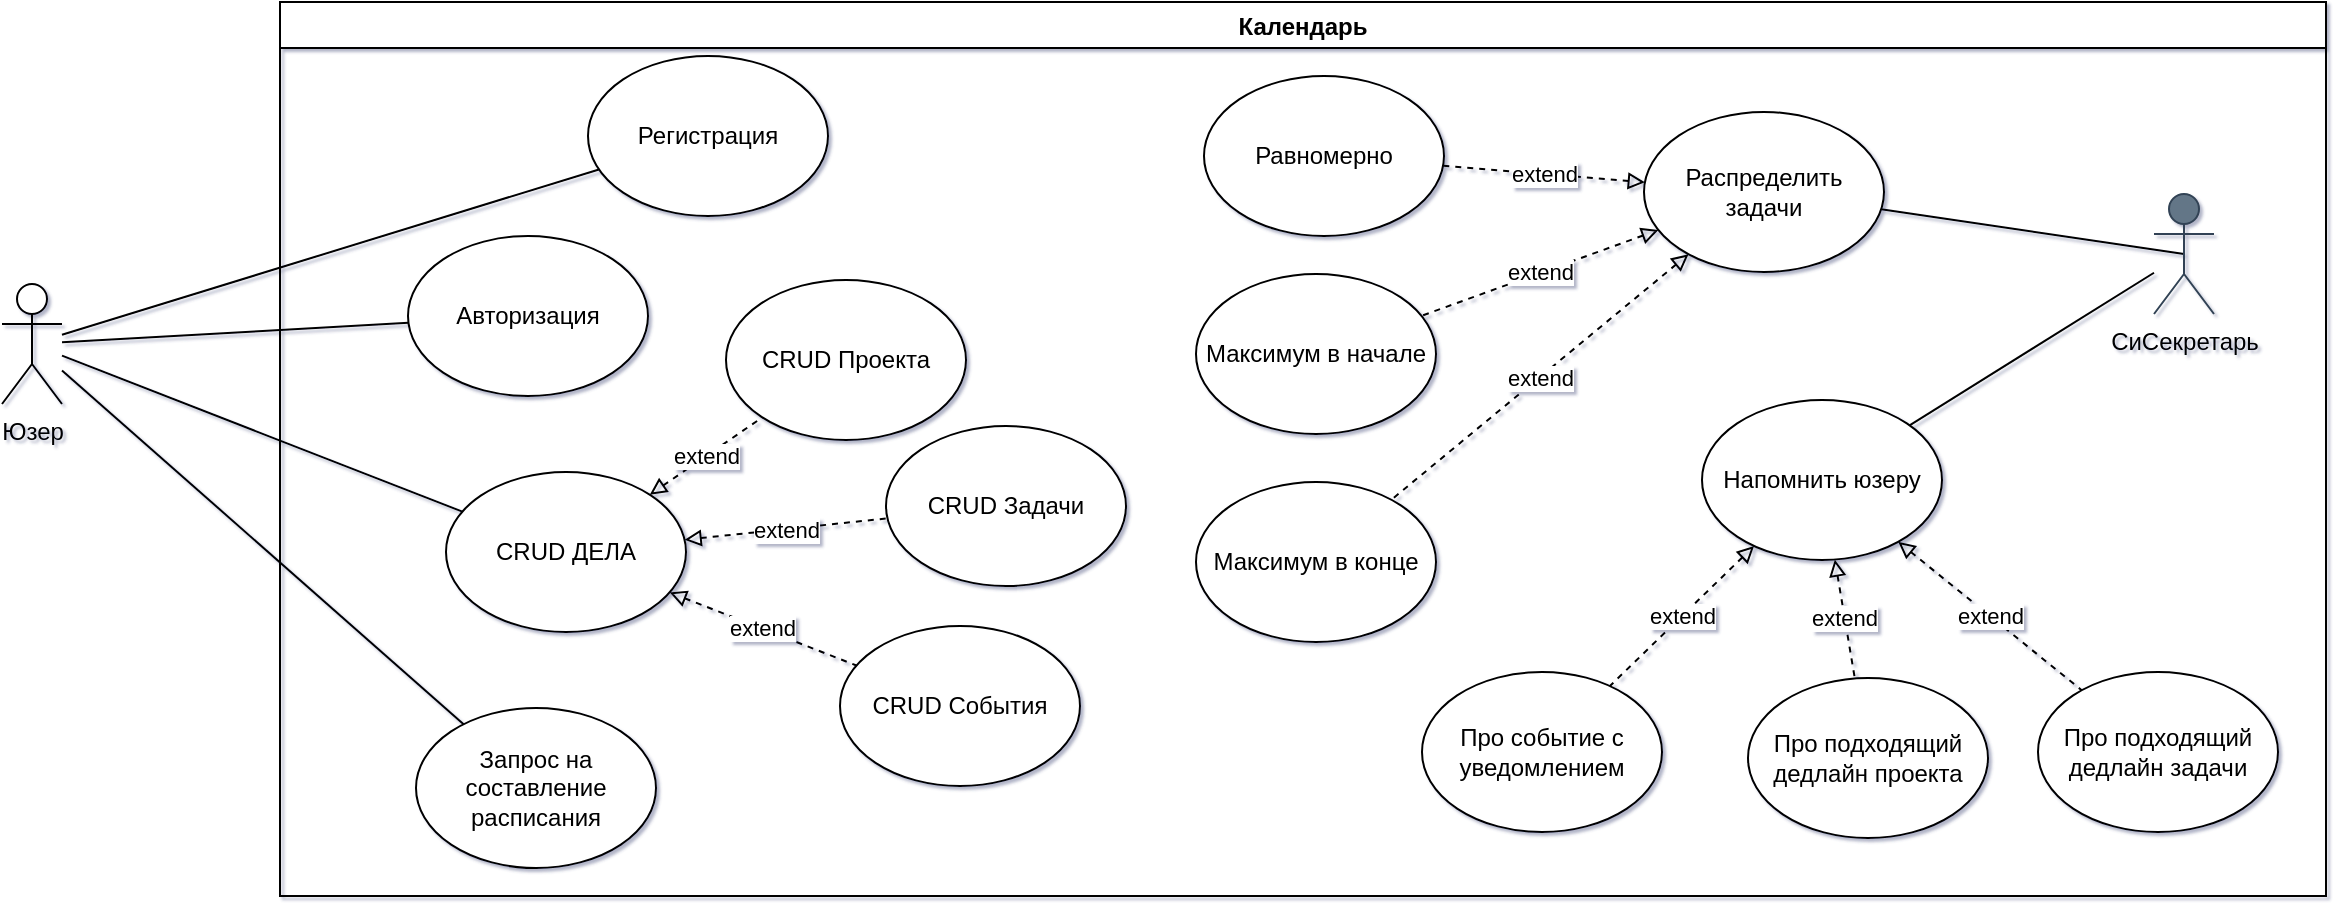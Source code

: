 <mxfile version="15.4.0" type="device"><diagram id="C5RBs43oDa-KdzZeNtuy" name="Page-1"><mxGraphModel dx="1008" dy="482" grid="0" gridSize="10" guides="1" tooltips="1" connect="1" arrows="1" fold="1" page="1" pageScale="1" pageWidth="827" pageHeight="1169" math="0" shadow="1"><root><mxCell id="WIyWlLk6GJQsqaUBKTNV-0"/><mxCell id="WIyWlLk6GJQsqaUBKTNV-1" parent="WIyWlLk6GJQsqaUBKTNV-0"/><mxCell id="0qOpsGTnsE_Lq0OW50_N-16" style="rounded=0;orthogonalLoop=1;jettySize=auto;html=1;fontColor=#000000;endArrow=none;endFill=0;" parent="WIyWlLk6GJQsqaUBKTNV-1" source="0qOpsGTnsE_Lq0OW50_N-0" target="0qOpsGTnsE_Lq0OW50_N-1" edge="1"><mxGeometry relative="1" as="geometry"/></mxCell><mxCell id="0qOpsGTnsE_Lq0OW50_N-21" style="edgeStyle=none;rounded=0;orthogonalLoop=1;jettySize=auto;html=1;fontColor=#000000;endArrow=none;endFill=0;" parent="WIyWlLk6GJQsqaUBKTNV-1" source="0qOpsGTnsE_Lq0OW50_N-0" target="0qOpsGTnsE_Lq0OW50_N-19" edge="1"><mxGeometry relative="1" as="geometry"/></mxCell><mxCell id="0qOpsGTnsE_Lq0OW50_N-0" value="Юзер" style="shape=umlActor;verticalLabelPosition=bottom;verticalAlign=top;html=1;outlineConnect=0;" parent="WIyWlLk6GJQsqaUBKTNV-1" vertex="1"><mxGeometry x="162" y="224" width="30" height="60" as="geometry"/></mxCell><mxCell id="0qOpsGTnsE_Lq0OW50_N-15" value="Календарь" style="swimlane;fontColor=#000000;" parent="WIyWlLk6GJQsqaUBKTNV-1" vertex="1"><mxGeometry x="301" y="83" width="1023" height="447" as="geometry"/></mxCell><mxCell id="0qOpsGTnsE_Lq0OW50_N-29" style="edgeStyle=none;rounded=0;orthogonalLoop=1;jettySize=auto;html=1;exitX=0.5;exitY=0.5;exitDx=0;exitDy=0;exitPerimeter=0;fontColor=#000000;startArrow=none;startFill=0;endArrow=none;endFill=0;" parent="0qOpsGTnsE_Lq0OW50_N-15" source="0qOpsGTnsE_Lq0OW50_N-6" target="0qOpsGTnsE_Lq0OW50_N-28" edge="1"><mxGeometry relative="1" as="geometry"/></mxCell><mxCell id="0qOpsGTnsE_Lq0OW50_N-6" value="СиСекретарь" style="shape=umlActor;verticalLabelPosition=bottom;verticalAlign=top;html=1;outlineConnect=0;fillColor=#647687;strokeColor=#314354;fontColor=#000000;" parent="0qOpsGTnsE_Lq0OW50_N-15" vertex="1"><mxGeometry x="937" y="96" width="30" height="60" as="geometry"/></mxCell><mxCell id="0qOpsGTnsE_Lq0OW50_N-2" value="CRUD События" style="ellipse;whiteSpace=wrap;html=1;" parent="0qOpsGTnsE_Lq0OW50_N-15" vertex="1"><mxGeometry x="280" y="312" width="120" height="80" as="geometry"/></mxCell><mxCell id="0qOpsGTnsE_Lq0OW50_N-3" value="&lt;div&gt;CRUD Задачи&lt;/div&gt;" style="ellipse;whiteSpace=wrap;html=1;" parent="0qOpsGTnsE_Lq0OW50_N-15" vertex="1"><mxGeometry x="303" y="212" width="120" height="80" as="geometry"/></mxCell><mxCell id="0qOpsGTnsE_Lq0OW50_N-18" value="extend" style="rounded=0;orthogonalLoop=1;jettySize=auto;html=1;fontColor=#000000;endArrow=none;endFill=0;startArrow=block;startFill=0;dashed=1;" parent="0qOpsGTnsE_Lq0OW50_N-15" source="0qOpsGTnsE_Lq0OW50_N-1" target="0qOpsGTnsE_Lq0OW50_N-3" edge="1"><mxGeometry relative="1" as="geometry"/></mxCell><mxCell id="0qOpsGTnsE_Lq0OW50_N-1" value="CRUD ДЕЛА" style="ellipse;whiteSpace=wrap;html=1;" parent="0qOpsGTnsE_Lq0OW50_N-15" vertex="1"><mxGeometry x="83" y="235" width="120" height="80" as="geometry"/></mxCell><mxCell id="0qOpsGTnsE_Lq0OW50_N-24" value="Равномерно" style="ellipse;whiteSpace=wrap;html=1;" parent="0qOpsGTnsE_Lq0OW50_N-15" vertex="1"><mxGeometry x="462" y="37" width="120" height="80" as="geometry"/></mxCell><mxCell id="0qOpsGTnsE_Lq0OW50_N-25" value="&lt;div&gt;Максимум в начале&lt;/div&gt;&lt;div&gt;&lt;span&gt;&lt;span&gt;&lt;/span&gt;&lt;/span&gt;&lt;/div&gt;" style="ellipse;whiteSpace=wrap;html=1;" parent="0qOpsGTnsE_Lq0OW50_N-15" vertex="1"><mxGeometry x="458" y="136" width="120" height="80" as="geometry"/></mxCell><mxCell id="0qOpsGTnsE_Lq0OW50_N-27" value="extend" style="rounded=0;orthogonalLoop=1;jettySize=auto;html=1;fontColor=#000000;endArrow=none;endFill=0;startArrow=block;startFill=0;dashed=1;" parent="0qOpsGTnsE_Lq0OW50_N-15" source="0qOpsGTnsE_Lq0OW50_N-28" target="0qOpsGTnsE_Lq0OW50_N-25" edge="1"><mxGeometry relative="1" as="geometry"/></mxCell><mxCell id="0qOpsGTnsE_Lq0OW50_N-28" value="&lt;div&gt;Распределить задачи&lt;/div&gt;" style="ellipse;whiteSpace=wrap;html=1;" parent="0qOpsGTnsE_Lq0OW50_N-15" vertex="1"><mxGeometry x="682" y="55" width="120" height="80" as="geometry"/></mxCell><mxCell id="0qOpsGTnsE_Lq0OW50_N-30" value="Максимум в конце" style="ellipse;whiteSpace=wrap;html=1;" parent="0qOpsGTnsE_Lq0OW50_N-15" vertex="1"><mxGeometry x="458" y="240" width="120" height="80" as="geometry"/></mxCell><mxCell id="0qOpsGTnsE_Lq0OW50_N-31" value="extend" style="rounded=0;orthogonalLoop=1;jettySize=auto;html=1;fontColor=#000000;endArrow=none;endFill=0;startArrow=block;startFill=0;dashed=1;" parent="0qOpsGTnsE_Lq0OW50_N-15" source="0qOpsGTnsE_Lq0OW50_N-28" target="0qOpsGTnsE_Lq0OW50_N-30" edge="1"><mxGeometry relative="1" as="geometry"><mxPoint x="884.965" y="260.5" as="sourcePoint"/></mxGeometry></mxCell><mxCell id="0qOpsGTnsE_Lq0OW50_N-32" value="&lt;div&gt;Авторизация&lt;/div&gt;" style="ellipse;whiteSpace=wrap;html=1;" parent="0qOpsGTnsE_Lq0OW50_N-15" vertex="1"><mxGeometry x="64" y="117" width="120" height="80" as="geometry"/></mxCell><mxCell id="kkIOgV0q-r0ykmHjmTae-1" value="extend" style="rounded=0;orthogonalLoop=1;jettySize=auto;html=1;fontColor=#000000;endArrow=none;endFill=0;startArrow=block;startFill=0;dashed=1;" parent="0qOpsGTnsE_Lq0OW50_N-15" source="0qOpsGTnsE_Lq0OW50_N-28" target="0qOpsGTnsE_Lq0OW50_N-24" edge="1"><mxGeometry relative="1" as="geometry"><mxPoint x="710.334" y="203.389" as="sourcePoint"/><mxPoint x="625.497" y="232.389" as="targetPoint"/></mxGeometry></mxCell><mxCell id="kkIOgV0q-r0ykmHjmTae-2" value="extend" style="rounded=0;orthogonalLoop=1;jettySize=auto;html=1;fontColor=#000000;endArrow=none;endFill=0;startArrow=block;startFill=0;dashed=1;" parent="0qOpsGTnsE_Lq0OW50_N-15" source="0qOpsGTnsE_Lq0OW50_N-1" target="0qOpsGTnsE_Lq0OW50_N-2" edge="1"><mxGeometry relative="1" as="geometry"><mxPoint x="386.004" y="310.999" as="sourcePoint"/><mxPoint x="301.167" y="339.999" as="targetPoint"/></mxGeometry></mxCell><mxCell id="lMU2WS3LF_NFL_mCJku7-0" value="Напомнить юзеру" style="ellipse;whiteSpace=wrap;html=1;" parent="0qOpsGTnsE_Lq0OW50_N-15" vertex="1"><mxGeometry x="711" y="199" width="120" height="80" as="geometry"/></mxCell><mxCell id="lMU2WS3LF_NFL_mCJku7-1" style="edgeStyle=none;rounded=0;orthogonalLoop=1;jettySize=auto;html=1;fontColor=#000000;startArrow=none;startFill=0;endArrow=none;endFill=0;" parent="0qOpsGTnsE_Lq0OW50_N-15" source="0qOpsGTnsE_Lq0OW50_N-6" target="lMU2WS3LF_NFL_mCJku7-0" edge="1"><mxGeometry relative="1" as="geometry"><mxPoint x="887" y="115.5" as="sourcePoint"/><mxPoint x="809.634" y="159.53" as="targetPoint"/></mxGeometry></mxCell><mxCell id="lMU2WS3LF_NFL_mCJku7-2" value="Про событие с уведомлением" style="ellipse;whiteSpace=wrap;html=1;" parent="0qOpsGTnsE_Lq0OW50_N-15" vertex="1"><mxGeometry x="571" y="335" width="120" height="80" as="geometry"/></mxCell><mxCell id="lMU2WS3LF_NFL_mCJku7-3" value="extend" style="rounded=0;orthogonalLoop=1;jettySize=auto;html=1;fontColor=#000000;endArrow=none;endFill=0;startArrow=block;startFill=0;dashed=1;" parent="0qOpsGTnsE_Lq0OW50_N-15" source="lMU2WS3LF_NFL_mCJku7-0" target="lMU2WS3LF_NFL_mCJku7-2" edge="1"><mxGeometry relative="1" as="geometry"><mxPoint x="832.474" y="246.499" as="sourcePoint"/></mxGeometry></mxCell><mxCell id="lMU2WS3LF_NFL_mCJku7-4" value="Про подходящий дедлайн задачи" style="ellipse;whiteSpace=wrap;html=1;" parent="0qOpsGTnsE_Lq0OW50_N-15" vertex="1"><mxGeometry x="879" y="335" width="120" height="80" as="geometry"/></mxCell><mxCell id="lMU2WS3LF_NFL_mCJku7-5" value="extend" style="rounded=0;orthogonalLoop=1;jettySize=auto;html=1;fontColor=#000000;endArrow=none;endFill=0;startArrow=block;startFill=0;dashed=1;" parent="0qOpsGTnsE_Lq0OW50_N-15" source="lMU2WS3LF_NFL_mCJku7-0" target="lMU2WS3LF_NFL_mCJku7-4" edge="1"><mxGeometry relative="1" as="geometry"><mxPoint x="854.997" y="262.8" as="sourcePoint"/></mxGeometry></mxCell><mxCell id="0qOpsGTnsE_Lq0OW50_N-34" value="Регистрация" style="ellipse;whiteSpace=wrap;html=1;" parent="0qOpsGTnsE_Lq0OW50_N-15" vertex="1"><mxGeometry x="154" y="27" width="120" height="80" as="geometry"/></mxCell><mxCell id="0qOpsGTnsE_Lq0OW50_N-19" value="Запрос на составление расписания" style="ellipse;whiteSpace=wrap;html=1;" parent="0qOpsGTnsE_Lq0OW50_N-15" vertex="1"><mxGeometry x="68" y="353" width="120" height="80" as="geometry"/></mxCell><mxCell id="lMU2WS3LF_NFL_mCJku7-6" value="Про подходящий дедлайн проекта" style="ellipse;whiteSpace=wrap;html=1;" parent="0qOpsGTnsE_Lq0OW50_N-15" vertex="1"><mxGeometry x="734" y="338" width="120" height="80" as="geometry"/></mxCell><mxCell id="lMU2WS3LF_NFL_mCJku7-8" value="extend" style="rounded=0;orthogonalLoop=1;jettySize=auto;html=1;fontColor=#000000;endArrow=none;endFill=0;startArrow=block;startFill=0;dashed=1;" parent="0qOpsGTnsE_Lq0OW50_N-15" source="lMU2WS3LF_NFL_mCJku7-0" target="lMU2WS3LF_NFL_mCJku7-6" edge="1"><mxGeometry relative="1" as="geometry"><mxPoint x="792.004" y="231.063" as="sourcePoint"/><mxPoint x="850.093" y="270.874" as="targetPoint"/></mxGeometry></mxCell><mxCell id="PNhcglvK03c3SKnNOvB2-0" value="CRUD Проекта" style="ellipse;whiteSpace=wrap;html=1;" parent="0qOpsGTnsE_Lq0OW50_N-15" vertex="1"><mxGeometry x="223" y="139" width="120" height="80" as="geometry"/></mxCell><mxCell id="PNhcglvK03c3SKnNOvB2-2" value="extend" style="rounded=0;orthogonalLoop=1;jettySize=auto;html=1;fontColor=#000000;endArrow=none;endFill=0;startArrow=block;startFill=0;dashed=1;" parent="0qOpsGTnsE_Lq0OW50_N-15" source="0qOpsGTnsE_Lq0OW50_N-1" target="PNhcglvK03c3SKnNOvB2-0" edge="1"><mxGeometry relative="1" as="geometry"><mxPoint x="233.0" y="157" as="sourcePoint"/><mxPoint x="359" y="157" as="targetPoint"/></mxGeometry></mxCell><mxCell id="0qOpsGTnsE_Lq0OW50_N-33" style="edgeStyle=none;rounded=0;orthogonalLoop=1;jettySize=auto;html=1;fontColor=#000000;startArrow=none;startFill=0;endArrow=none;endFill=0;" parent="WIyWlLk6GJQsqaUBKTNV-1" source="0qOpsGTnsE_Lq0OW50_N-32" target="0qOpsGTnsE_Lq0OW50_N-0" edge="1"><mxGeometry relative="1" as="geometry"/></mxCell><mxCell id="0qOpsGTnsE_Lq0OW50_N-35" style="edgeStyle=none;rounded=0;orthogonalLoop=1;jettySize=auto;html=1;fontColor=#000000;startArrow=none;startFill=0;endArrow=none;endFill=0;" parent="WIyWlLk6GJQsqaUBKTNV-1" source="0qOpsGTnsE_Lq0OW50_N-34" target="0qOpsGTnsE_Lq0OW50_N-0" edge="1"><mxGeometry relative="1" as="geometry"/></mxCell></root></mxGraphModel></diagram></mxfile>